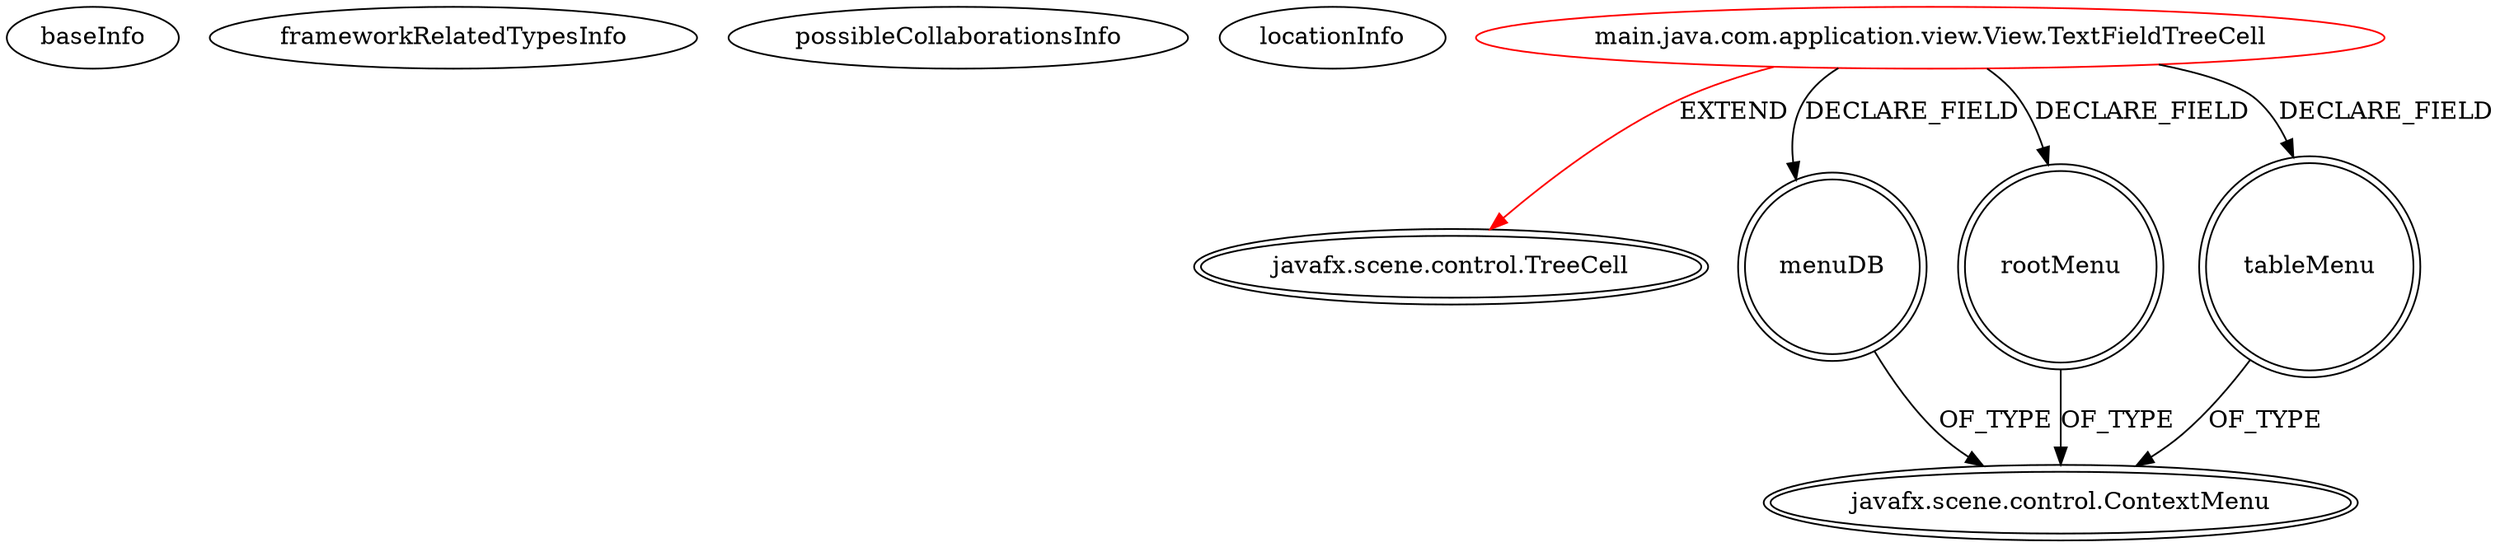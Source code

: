 digraph {
baseInfo[graphId=859,category="extension_graph",isAnonymous=false,possibleRelation=false]
frameworkRelatedTypesInfo[0="javafx.scene.control.TreeCell"]
possibleCollaborationsInfo[]
locationInfo[projectName="Manzzz-DBClient",filePath="/Manzzz-DBClient/DBClient-master/src/main/java/com/application/view/View.java",contextSignature="TextFieldTreeCell",graphId="859"]
0[label="main.java.com.application.view.View.TextFieldTreeCell",vertexType="ROOT_CLIENT_CLASS_DECLARATION",isFrameworkType=false,color=red]
1[label="javafx.scene.control.TreeCell",vertexType="FRAMEWORK_CLASS_TYPE",isFrameworkType=true,peripheries=2]
2[label="menuDB",vertexType="FIELD_DECLARATION",isFrameworkType=true,peripheries=2,shape=circle]
3[label="javafx.scene.control.ContextMenu",vertexType="FRAMEWORK_CLASS_TYPE",isFrameworkType=true,peripheries=2]
4[label="rootMenu",vertexType="FIELD_DECLARATION",isFrameworkType=true,peripheries=2,shape=circle]
6[label="tableMenu",vertexType="FIELD_DECLARATION",isFrameworkType=true,peripheries=2,shape=circle]
0->1[label="EXTEND",color=red]
0->2[label="DECLARE_FIELD"]
2->3[label="OF_TYPE"]
0->4[label="DECLARE_FIELD"]
4->3[label="OF_TYPE"]
0->6[label="DECLARE_FIELD"]
6->3[label="OF_TYPE"]
}

